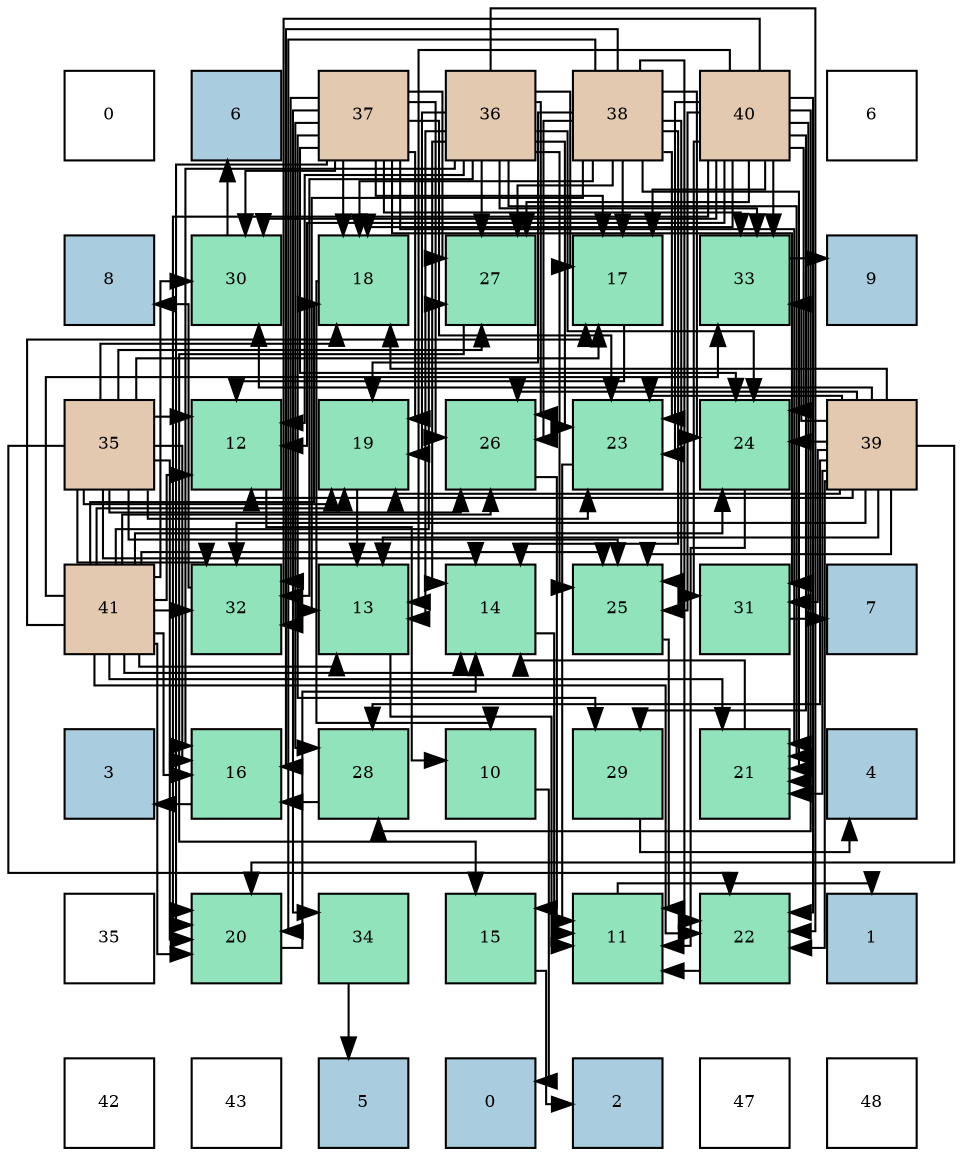 digraph layout{
 rankdir=TB;
 splines=ortho;
 node [style=filled shape=square fixedsize=true width=0.6];
0[label="0", fontsize=8, fillcolor="#ffffff"];
1[label="6", fontsize=8, fillcolor="#a9ccde"];
2[label="37", fontsize=8, fillcolor="#e3c9af"];
3[label="36", fontsize=8, fillcolor="#e3c9af"];
4[label="38", fontsize=8, fillcolor="#e3c9af"];
5[label="40", fontsize=8, fillcolor="#e3c9af"];
6[label="6", fontsize=8, fillcolor="#ffffff"];
7[label="8", fontsize=8, fillcolor="#a9ccde"];
8[label="30", fontsize=8, fillcolor="#91e3bb"];
9[label="18", fontsize=8, fillcolor="#91e3bb"];
10[label="27", fontsize=8, fillcolor="#91e3bb"];
11[label="17", fontsize=8, fillcolor="#91e3bb"];
12[label="33", fontsize=8, fillcolor="#91e3bb"];
13[label="9", fontsize=8, fillcolor="#a9ccde"];
14[label="35", fontsize=8, fillcolor="#e3c9af"];
15[label="12", fontsize=8, fillcolor="#91e3bb"];
16[label="19", fontsize=8, fillcolor="#91e3bb"];
17[label="26", fontsize=8, fillcolor="#91e3bb"];
18[label="23", fontsize=8, fillcolor="#91e3bb"];
19[label="24", fontsize=8, fillcolor="#91e3bb"];
20[label="39", fontsize=8, fillcolor="#e3c9af"];
21[label="41", fontsize=8, fillcolor="#e3c9af"];
22[label="32", fontsize=8, fillcolor="#91e3bb"];
23[label="13", fontsize=8, fillcolor="#91e3bb"];
24[label="14", fontsize=8, fillcolor="#91e3bb"];
25[label="25", fontsize=8, fillcolor="#91e3bb"];
26[label="31", fontsize=8, fillcolor="#91e3bb"];
27[label="7", fontsize=8, fillcolor="#a9ccde"];
28[label="3", fontsize=8, fillcolor="#a9ccde"];
29[label="16", fontsize=8, fillcolor="#91e3bb"];
30[label="28", fontsize=8, fillcolor="#91e3bb"];
31[label="10", fontsize=8, fillcolor="#91e3bb"];
32[label="29", fontsize=8, fillcolor="#91e3bb"];
33[label="21", fontsize=8, fillcolor="#91e3bb"];
34[label="4", fontsize=8, fillcolor="#a9ccde"];
35[label="35", fontsize=8, fillcolor="#ffffff"];
36[label="20", fontsize=8, fillcolor="#91e3bb"];
37[label="34", fontsize=8, fillcolor="#91e3bb"];
38[label="15", fontsize=8, fillcolor="#91e3bb"];
39[label="11", fontsize=8, fillcolor="#91e3bb"];
40[label="22", fontsize=8, fillcolor="#91e3bb"];
41[label="1", fontsize=8, fillcolor="#a9ccde"];
42[label="42", fontsize=8, fillcolor="#ffffff"];
43[label="43", fontsize=8, fillcolor="#ffffff"];
44[label="5", fontsize=8, fillcolor="#a9ccde"];
45[label="0", fontsize=8, fillcolor="#a9ccde"];
46[label="2", fontsize=8, fillcolor="#a9ccde"];
47[label="47", fontsize=8, fillcolor="#ffffff"];
48[label="48", fontsize=8, fillcolor="#ffffff"];
edge [constraint=false, style=vis];31 -> 45;
39 -> 41;
15 -> 31;
23 -> 39;
24 -> 39;
38 -> 46;
29 -> 28;
11 -> 15;
9 -> 31;
16 -> 23;
36 -> 24;
33 -> 24;
40 -> 39;
18 -> 39;
19 -> 39;
25 -> 39;
17 -> 38;
10 -> 38;
30 -> 29;
32 -> 34;
8 -> 1;
26 -> 27;
22 -> 7;
12 -> 13;
37 -> 44;
14 -> 15;
14 -> 24;
14 -> 29;
14 -> 11;
14 -> 9;
14 -> 16;
14 -> 36;
14 -> 40;
14 -> 18;
14 -> 25;
14 -> 17;
14 -> 10;
14 -> 22;
3 -> 15;
3 -> 23;
3 -> 24;
3 -> 29;
3 -> 11;
3 -> 16;
3 -> 33;
3 -> 40;
3 -> 18;
3 -> 19;
3 -> 25;
3 -> 17;
3 -> 10;
3 -> 22;
3 -> 12;
2 -> 11;
2 -> 9;
2 -> 16;
2 -> 36;
2 -> 33;
2 -> 18;
2 -> 19;
2 -> 17;
2 -> 10;
2 -> 30;
2 -> 32;
2 -> 8;
2 -> 26;
2 -> 22;
2 -> 12;
2 -> 37;
4 -> 23;
4 -> 24;
4 -> 29;
4 -> 11;
4 -> 9;
4 -> 16;
4 -> 36;
4 -> 33;
4 -> 40;
4 -> 18;
4 -> 19;
4 -> 25;
4 -> 17;
4 -> 10;
20 -> 15;
20 -> 23;
20 -> 9;
20 -> 16;
20 -> 36;
20 -> 33;
20 -> 40;
20 -> 18;
20 -> 19;
20 -> 25;
20 -> 17;
20 -> 30;
20 -> 8;
20 -> 26;
20 -> 22;
20 -> 12;
5 -> 15;
5 -> 23;
5 -> 11;
5 -> 9;
5 -> 36;
5 -> 33;
5 -> 40;
5 -> 18;
5 -> 19;
5 -> 25;
5 -> 10;
5 -> 30;
5 -> 32;
5 -> 8;
5 -> 26;
5 -> 22;
5 -> 12;
21 -> 15;
21 -> 23;
21 -> 24;
21 -> 29;
21 -> 11;
21 -> 9;
21 -> 16;
21 -> 36;
21 -> 33;
21 -> 40;
21 -> 19;
21 -> 25;
21 -> 17;
21 -> 10;
21 -> 8;
21 -> 22;
21 -> 12;
edge [constraint=true, style=invis];
0 -> 7 -> 14 -> 21 -> 28 -> 35 -> 42;
1 -> 8 -> 15 -> 22 -> 29 -> 36 -> 43;
2 -> 9 -> 16 -> 23 -> 30 -> 37 -> 44;
3 -> 10 -> 17 -> 24 -> 31 -> 38 -> 45;
4 -> 11 -> 18 -> 25 -> 32 -> 39 -> 46;
5 -> 12 -> 19 -> 26 -> 33 -> 40 -> 47;
6 -> 13 -> 20 -> 27 -> 34 -> 41 -> 48;
rank = same {0 -> 1 -> 2 -> 3 -> 4 -> 5 -> 6};
rank = same {7 -> 8 -> 9 -> 10 -> 11 -> 12 -> 13};
rank = same {14 -> 15 -> 16 -> 17 -> 18 -> 19 -> 20};
rank = same {21 -> 22 -> 23 -> 24 -> 25 -> 26 -> 27};
rank = same {28 -> 29 -> 30 -> 31 -> 32 -> 33 -> 34};
rank = same {35 -> 36 -> 37 -> 38 -> 39 -> 40 -> 41};
rank = same {42 -> 43 -> 44 -> 45 -> 46 -> 47 -> 48};
}